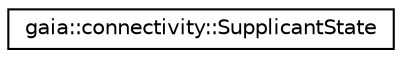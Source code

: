 digraph G
{
  edge [fontname="Helvetica",fontsize="10",labelfontname="Helvetica",labelfontsize="10"];
  node [fontname="Helvetica",fontsize="10",shape=record];
  rankdir=LR;
  Node1 [label="gaia::connectivity::SupplicantState",height=0.2,width=0.4,color="black", fillcolor="white", style="filled",URL="$d8/d40/classgaia_1_1connectivity_1_1_supplicant_state.html"];
}
